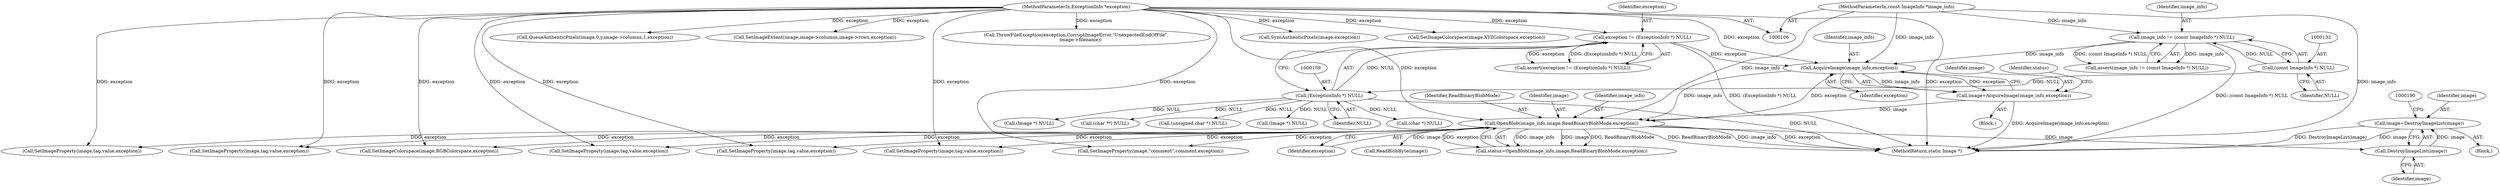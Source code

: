 digraph "0_ImageMagick_97aa7d7cfd2027f6ba7ce42caf8b798541b9cdc6@pointer" {
"1000184" [label="(Call,image=DestroyImageList(image))"];
"1000186" [label="(Call,DestroyImageList(image))"];
"1000174" [label="(Call,OpenBlob(image_info,image,ReadBinaryBlobMode,exception))"];
"1000169" [label="(Call,AcquireImage(image_info,exception))"];
"1000129" [label="(Call,image_info != (const ImageInfo *) NULL)"];
"1000107" [label="(MethodParameterIn,const ImageInfo *image_info)"];
"1000131" [label="(Call,(const ImageInfo *) NULL)"];
"1000156" [label="(Call,exception != (ExceptionInfo *) NULL)"];
"1000108" [label="(MethodParameterIn,ExceptionInfo *exception)"];
"1000158" [label="(Call,(ExceptionInfo *) NULL)"];
"1000167" [label="(Call,image=AcquireImage(image_info,exception))"];
"1000133" [label="(Identifier,NULL)"];
"1000520" [label="(Call,SetImageProperty(image,tag,value,exception))"];
"1000255" [label="(Call,(char *) NULL)"];
"1000173" [label="(Identifier,status)"];
"1000177" [label="(Identifier,ReadBinaryBlobMode)"];
"1000156" [label="(Call,exception != (ExceptionInfo *) NULL)"];
"1000128" [label="(Call,assert(image_info != (const ImageInfo *) NULL))"];
"1001433" [label="(MethodReturn,static Image *)"];
"1001387" [label="(Call,SyncAuthenticPixels(image,exception))"];
"1000220" [label="(Call,(Image *) NULL)"];
"1000168" [label="(Identifier,image)"];
"1000542" [label="(Call,(char **) NULL)"];
"1000186" [label="(Call,DestroyImageList(image))"];
"1000184" [label="(Call,image=DestroyImageList(image))"];
"1000860" [label="(Call,SetImageColorspace(image,XYZColorspace,exception))"];
"1000768" [label="(Call,SetImageProperty(image,tag,value,exception))"];
"1000711" [label="(Call,SetImageProperty(image,tag,value,exception))"];
"1000155" [label="(Call,assert(exception != (ExceptionInfo *) NULL))"];
"1000848" [label="(Call,SetImageColorspace(image,RGBColorspace,exception))"];
"1000785" [label="(Call,SetImageProperty(image,tag,value,exception))"];
"1000174" [label="(Call,OpenBlob(image_info,image,ReadBinaryBlobMode,exception))"];
"1000187" [label="(Identifier,image)"];
"1000129" [label="(Call,image_info != (const ImageInfo *) NULL)"];
"1000171" [label="(Identifier,exception)"];
"1000930" [label="(Call,(unsigned char *) NULL)"];
"1000157" [label="(Identifier,exception)"];
"1000183" [label="(Block,)"];
"1000108" [label="(MethodParameterIn,ExceptionInfo *exception)"];
"1000178" [label="(Identifier,exception)"];
"1000130" [label="(Identifier,image_info)"];
"1000189" [label="(Call,(Image *) NULL)"];
"1000176" [label="(Identifier,image)"];
"1000555" [label="(Call,SetImageProperty(image,tag,value,exception))"];
"1000107" [label="(MethodParameterIn,const ImageInfo *image_info)"];
"1000170" [label="(Identifier,image_info)"];
"1001200" [label="(Call,QueueAuthenticPixels(image,0,y,image->columns,1,exception))"];
"1000898" [label="(Call,SetImageExtent(image,image->columns,image->rows,exception))"];
"1000175" [label="(Identifier,image_info)"];
"1000158" [label="(Call,(ExceptionInfo *) NULL)"];
"1000349" [label="(Call,SetImageProperty(image,\"comment\",comment,exception))"];
"1000109" [label="(Block,)"];
"1000208" [label="(Call,ReadBlobByte(image))"];
"1000172" [label="(Call,status=OpenBlob(image_info,image,ReadBinaryBlobMode,exception))"];
"1001419" [label="(Call,ThrowFileException(exception,CorruptImageError,\"UnexpectedEndOfFile\",\n      image->filename))"];
"1000160" [label="(Identifier,NULL)"];
"1000131" [label="(Call,(const ImageInfo *) NULL)"];
"1000167" [label="(Call,image=AcquireImage(image_info,exception))"];
"1000185" [label="(Identifier,image)"];
"1000169" [label="(Call,AcquireImage(image_info,exception))"];
"1000184" -> "1000183"  [label="AST: "];
"1000184" -> "1000186"  [label="CFG: "];
"1000185" -> "1000184"  [label="AST: "];
"1000186" -> "1000184"  [label="AST: "];
"1000190" -> "1000184"  [label="CFG: "];
"1000184" -> "1001433"  [label="DDG: DestroyImageList(image)"];
"1000184" -> "1001433"  [label="DDG: image"];
"1000186" -> "1000184"  [label="DDG: image"];
"1000186" -> "1000187"  [label="CFG: "];
"1000187" -> "1000186"  [label="AST: "];
"1000174" -> "1000186"  [label="DDG: image"];
"1000174" -> "1000172"  [label="AST: "];
"1000174" -> "1000178"  [label="CFG: "];
"1000175" -> "1000174"  [label="AST: "];
"1000176" -> "1000174"  [label="AST: "];
"1000177" -> "1000174"  [label="AST: "];
"1000178" -> "1000174"  [label="AST: "];
"1000172" -> "1000174"  [label="CFG: "];
"1000174" -> "1001433"  [label="DDG: exception"];
"1000174" -> "1001433"  [label="DDG: ReadBinaryBlobMode"];
"1000174" -> "1001433"  [label="DDG: image_info"];
"1000174" -> "1000172"  [label="DDG: image_info"];
"1000174" -> "1000172"  [label="DDG: image"];
"1000174" -> "1000172"  [label="DDG: ReadBinaryBlobMode"];
"1000174" -> "1000172"  [label="DDG: exception"];
"1000169" -> "1000174"  [label="DDG: image_info"];
"1000169" -> "1000174"  [label="DDG: exception"];
"1000107" -> "1000174"  [label="DDG: image_info"];
"1000167" -> "1000174"  [label="DDG: image"];
"1000108" -> "1000174"  [label="DDG: exception"];
"1000174" -> "1000208"  [label="DDG: image"];
"1000174" -> "1000349"  [label="DDG: exception"];
"1000174" -> "1000520"  [label="DDG: exception"];
"1000174" -> "1000555"  [label="DDG: exception"];
"1000174" -> "1000711"  [label="DDG: exception"];
"1000174" -> "1000768"  [label="DDG: exception"];
"1000174" -> "1000785"  [label="DDG: exception"];
"1000174" -> "1000848"  [label="DDG: exception"];
"1000169" -> "1000167"  [label="AST: "];
"1000169" -> "1000171"  [label="CFG: "];
"1000170" -> "1000169"  [label="AST: "];
"1000171" -> "1000169"  [label="AST: "];
"1000167" -> "1000169"  [label="CFG: "];
"1000169" -> "1000167"  [label="DDG: image_info"];
"1000169" -> "1000167"  [label="DDG: exception"];
"1000129" -> "1000169"  [label="DDG: image_info"];
"1000107" -> "1000169"  [label="DDG: image_info"];
"1000156" -> "1000169"  [label="DDG: exception"];
"1000108" -> "1000169"  [label="DDG: exception"];
"1000129" -> "1000128"  [label="AST: "];
"1000129" -> "1000131"  [label="CFG: "];
"1000130" -> "1000129"  [label="AST: "];
"1000131" -> "1000129"  [label="AST: "];
"1000128" -> "1000129"  [label="CFG: "];
"1000129" -> "1001433"  [label="DDG: (const ImageInfo *) NULL"];
"1000129" -> "1000128"  [label="DDG: image_info"];
"1000129" -> "1000128"  [label="DDG: (const ImageInfo *) NULL"];
"1000107" -> "1000129"  [label="DDG: image_info"];
"1000131" -> "1000129"  [label="DDG: NULL"];
"1000107" -> "1000106"  [label="AST: "];
"1000107" -> "1001433"  [label="DDG: image_info"];
"1000131" -> "1000133"  [label="CFG: "];
"1000132" -> "1000131"  [label="AST: "];
"1000133" -> "1000131"  [label="AST: "];
"1000131" -> "1000158"  [label="DDG: NULL"];
"1000156" -> "1000155"  [label="AST: "];
"1000156" -> "1000158"  [label="CFG: "];
"1000157" -> "1000156"  [label="AST: "];
"1000158" -> "1000156"  [label="AST: "];
"1000155" -> "1000156"  [label="CFG: "];
"1000156" -> "1001433"  [label="DDG: (ExceptionInfo *) NULL"];
"1000156" -> "1000155"  [label="DDG: exception"];
"1000156" -> "1000155"  [label="DDG: (ExceptionInfo *) NULL"];
"1000108" -> "1000156"  [label="DDG: exception"];
"1000158" -> "1000156"  [label="DDG: NULL"];
"1000108" -> "1000106"  [label="AST: "];
"1000108" -> "1001433"  [label="DDG: exception"];
"1000108" -> "1000349"  [label="DDG: exception"];
"1000108" -> "1000520"  [label="DDG: exception"];
"1000108" -> "1000555"  [label="DDG: exception"];
"1000108" -> "1000711"  [label="DDG: exception"];
"1000108" -> "1000768"  [label="DDG: exception"];
"1000108" -> "1000785"  [label="DDG: exception"];
"1000108" -> "1000848"  [label="DDG: exception"];
"1000108" -> "1000860"  [label="DDG: exception"];
"1000108" -> "1000898"  [label="DDG: exception"];
"1000108" -> "1001200"  [label="DDG: exception"];
"1000108" -> "1001387"  [label="DDG: exception"];
"1000108" -> "1001419"  [label="DDG: exception"];
"1000158" -> "1000160"  [label="CFG: "];
"1000159" -> "1000158"  [label="AST: "];
"1000160" -> "1000158"  [label="AST: "];
"1000158" -> "1001433"  [label="DDG: NULL"];
"1000158" -> "1000189"  [label="DDG: NULL"];
"1000158" -> "1000220"  [label="DDG: NULL"];
"1000158" -> "1000255"  [label="DDG: NULL"];
"1000158" -> "1000542"  [label="DDG: NULL"];
"1000158" -> "1000930"  [label="DDG: NULL"];
"1000167" -> "1000109"  [label="AST: "];
"1000168" -> "1000167"  [label="AST: "];
"1000173" -> "1000167"  [label="CFG: "];
"1000167" -> "1001433"  [label="DDG: AcquireImage(image_info,exception)"];
}
